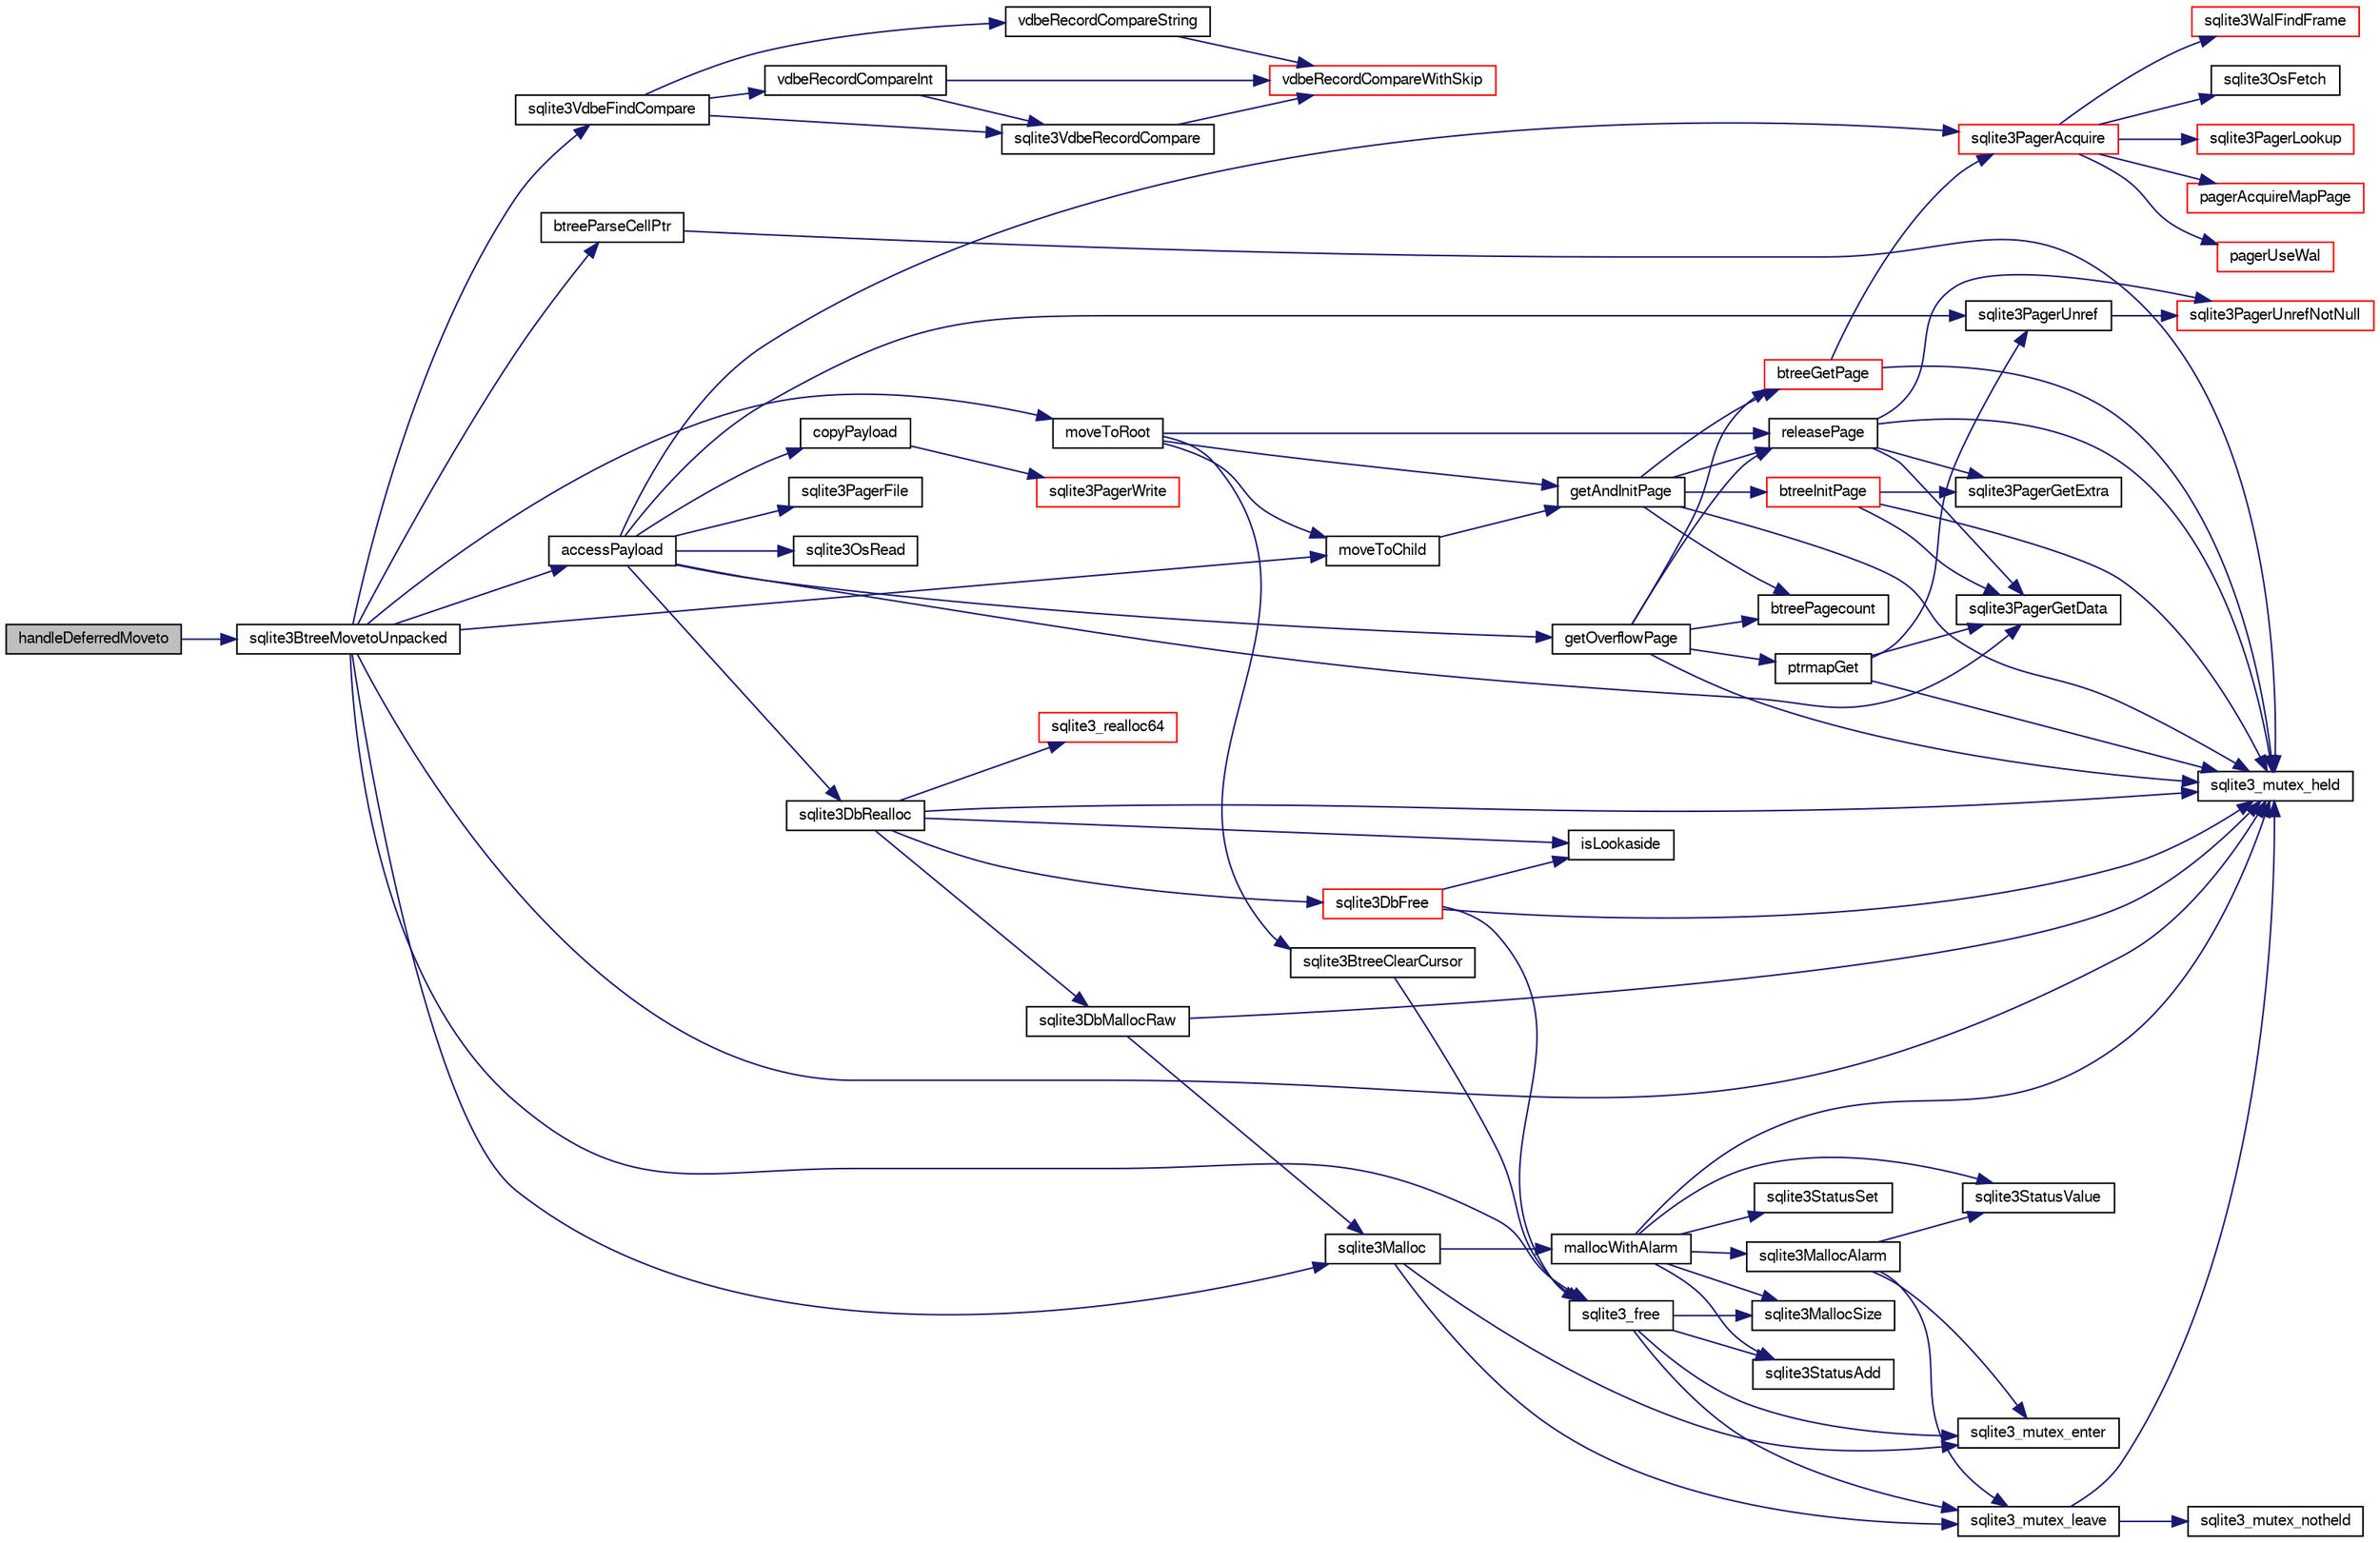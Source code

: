 digraph "handleDeferredMoveto"
{
  edge [fontname="FreeSans",fontsize="10",labelfontname="FreeSans",labelfontsize="10"];
  node [fontname="FreeSans",fontsize="10",shape=record];
  rankdir="LR";
  Node136715 [label="handleDeferredMoveto",height=0.2,width=0.4,color="black", fillcolor="grey75", style="filled", fontcolor="black"];
  Node136715 -> Node136716 [color="midnightblue",fontsize="10",style="solid",fontname="FreeSans"];
  Node136716 [label="sqlite3BtreeMovetoUnpacked",height=0.2,width=0.4,color="black", fillcolor="white", style="filled",URL="$sqlite3_8c.html#a6d0b5aed55d5e85a0a6bfcae169fe579"];
  Node136716 -> Node136717 [color="midnightblue",fontsize="10",style="solid",fontname="FreeSans"];
  Node136717 [label="sqlite3_mutex_held",height=0.2,width=0.4,color="black", fillcolor="white", style="filled",URL="$sqlite3_8c.html#acf77da68932b6bc163c5e68547ecc3e7"];
  Node136716 -> Node136718 [color="midnightblue",fontsize="10",style="solid",fontname="FreeSans"];
  Node136718 [label="sqlite3VdbeFindCompare",height=0.2,width=0.4,color="black", fillcolor="white", style="filled",URL="$sqlite3_8c.html#ad9c940db4ada13b5cafa9db531e0490f"];
  Node136718 -> Node136719 [color="midnightblue",fontsize="10",style="solid",fontname="FreeSans"];
  Node136719 [label="vdbeRecordCompareInt",height=0.2,width=0.4,color="black", fillcolor="white", style="filled",URL="$sqlite3_8c.html#a459104c31aa42ddf98d697d52e21270d"];
  Node136719 -> Node136720 [color="midnightblue",fontsize="10",style="solid",fontname="FreeSans"];
  Node136720 [label="sqlite3VdbeRecordCompare",height=0.2,width=0.4,color="black", fillcolor="white", style="filled",URL="$sqlite3_8c.html#a58c98706c7f8dd49c401c05bfe4932da"];
  Node136720 -> Node136721 [color="midnightblue",fontsize="10",style="solid",fontname="FreeSans"];
  Node136721 [label="vdbeRecordCompareWithSkip",height=0.2,width=0.4,color="red", fillcolor="white", style="filled",URL="$sqlite3_8c.html#a3e4bfdbbc6a8b6120c6df742e0720078"];
  Node136719 -> Node136721 [color="midnightblue",fontsize="10",style="solid",fontname="FreeSans"];
  Node136718 -> Node137008 [color="midnightblue",fontsize="10",style="solid",fontname="FreeSans"];
  Node137008 [label="vdbeRecordCompareString",height=0.2,width=0.4,color="black", fillcolor="white", style="filled",URL="$sqlite3_8c.html#af821a18a0284c3656bc001223fae440b"];
  Node137008 -> Node136721 [color="midnightblue",fontsize="10",style="solid",fontname="FreeSans"];
  Node136718 -> Node136720 [color="midnightblue",fontsize="10",style="solid",fontname="FreeSans"];
  Node136716 -> Node137009 [color="midnightblue",fontsize="10",style="solid",fontname="FreeSans"];
  Node137009 [label="moveToRoot",height=0.2,width=0.4,color="black", fillcolor="white", style="filled",URL="$sqlite3_8c.html#a2b8fb9bf88e10e7e4dedc8da64e7e956"];
  Node137009 -> Node137010 [color="midnightblue",fontsize="10",style="solid",fontname="FreeSans"];
  Node137010 [label="sqlite3BtreeClearCursor",height=0.2,width=0.4,color="black", fillcolor="white", style="filled",URL="$sqlite3_8c.html#ad53903979a58184b0d15593e6f98d9c5"];
  Node137010 -> Node136737 [color="midnightblue",fontsize="10",style="solid",fontname="FreeSans"];
  Node136737 [label="sqlite3_free",height=0.2,width=0.4,color="black", fillcolor="white", style="filled",URL="$sqlite3_8c.html#a6552349e36a8a691af5487999ab09519"];
  Node136737 -> Node136738 [color="midnightblue",fontsize="10",style="solid",fontname="FreeSans"];
  Node136738 [label="sqlite3_mutex_enter",height=0.2,width=0.4,color="black", fillcolor="white", style="filled",URL="$sqlite3_8c.html#a1c12cde690bd89f104de5cbad12a6bf5"];
  Node136737 -> Node136739 [color="midnightblue",fontsize="10",style="solid",fontname="FreeSans"];
  Node136739 [label="sqlite3StatusAdd",height=0.2,width=0.4,color="black", fillcolor="white", style="filled",URL="$sqlite3_8c.html#afa029f93586aeab4cc85360905dae9cd"];
  Node136737 -> Node136735 [color="midnightblue",fontsize="10",style="solid",fontname="FreeSans"];
  Node136735 [label="sqlite3MallocSize",height=0.2,width=0.4,color="black", fillcolor="white", style="filled",URL="$sqlite3_8c.html#acf5d2a5f35270bafb050bd2def576955"];
  Node136737 -> Node136740 [color="midnightblue",fontsize="10",style="solid",fontname="FreeSans"];
  Node136740 [label="sqlite3_mutex_leave",height=0.2,width=0.4,color="black", fillcolor="white", style="filled",URL="$sqlite3_8c.html#a5838d235601dbd3c1fa993555c6bcc93"];
  Node136740 -> Node136717 [color="midnightblue",fontsize="10",style="solid",fontname="FreeSans"];
  Node136740 -> Node136741 [color="midnightblue",fontsize="10",style="solid",fontname="FreeSans"];
  Node136741 [label="sqlite3_mutex_notheld",height=0.2,width=0.4,color="black", fillcolor="white", style="filled",URL="$sqlite3_8c.html#a83967c837c1c000d3b5adcfaa688f5dc"];
  Node137009 -> Node137011 [color="midnightblue",fontsize="10",style="solid",fontname="FreeSans"];
  Node137011 [label="releasePage",height=0.2,width=0.4,color="black", fillcolor="white", style="filled",URL="$sqlite3_8c.html#a92c6fb14f9bcf117440c35116c26d6c4"];
  Node137011 -> Node137012 [color="midnightblue",fontsize="10",style="solid",fontname="FreeSans"];
  Node137012 [label="sqlite3PagerGetExtra",height=0.2,width=0.4,color="black", fillcolor="white", style="filled",URL="$sqlite3_8c.html#a48e879a6d20f06f27390973ab8d59bd7"];
  Node137011 -> Node137013 [color="midnightblue",fontsize="10",style="solid",fontname="FreeSans"];
  Node137013 [label="sqlite3PagerGetData",height=0.2,width=0.4,color="black", fillcolor="white", style="filled",URL="$sqlite3_8c.html#a9dd340e56fb4b7fad4df339595b8d8a2"];
  Node137011 -> Node136717 [color="midnightblue",fontsize="10",style="solid",fontname="FreeSans"];
  Node137011 -> Node137014 [color="midnightblue",fontsize="10",style="solid",fontname="FreeSans"];
  Node137014 [label="sqlite3PagerUnrefNotNull",height=0.2,width=0.4,color="red", fillcolor="white", style="filled",URL="$sqlite3_8c.html#a4b314f96f09f5c68c94672e420e31ab9"];
  Node137009 -> Node137146 [color="midnightblue",fontsize="10",style="solid",fontname="FreeSans"];
  Node137146 [label="getAndInitPage",height=0.2,width=0.4,color="black", fillcolor="white", style="filled",URL="$sqlite3_8c.html#ae85122d12808231a8d58459440a405ab"];
  Node137146 -> Node136717 [color="midnightblue",fontsize="10",style="solid",fontname="FreeSans"];
  Node137146 -> Node137112 [color="midnightblue",fontsize="10",style="solid",fontname="FreeSans"];
  Node137112 [label="btreePagecount",height=0.2,width=0.4,color="black", fillcolor="white", style="filled",URL="$sqlite3_8c.html#a9cc4ac11752c088db89d551ec1495a15"];
  Node137146 -> Node137147 [color="midnightblue",fontsize="10",style="solid",fontname="FreeSans"];
  Node137147 [label="btreeGetPage",height=0.2,width=0.4,color="red", fillcolor="white", style="filled",URL="$sqlite3_8c.html#ac59679e30ceb0190614fbd19a7feb6de"];
  Node137147 -> Node136717 [color="midnightblue",fontsize="10",style="solid",fontname="FreeSans"];
  Node137147 -> Node137114 [color="midnightblue",fontsize="10",style="solid",fontname="FreeSans"];
  Node137114 [label="sqlite3PagerAcquire",height=0.2,width=0.4,color="red", fillcolor="white", style="filled",URL="$sqlite3_8c.html#a22a53daafd2bd778cda390312651f994"];
  Node137114 -> Node137024 [color="midnightblue",fontsize="10",style="solid",fontname="FreeSans"];
  Node137024 [label="pagerUseWal",height=0.2,width=0.4,color="red", fillcolor="white", style="filled",URL="$sqlite3_8c.html#a31def80bfe1de9284d635ba190a5eb68"];
  Node137114 -> Node137050 [color="midnightblue",fontsize="10",style="solid",fontname="FreeSans"];
  Node137050 [label="sqlite3WalFindFrame",height=0.2,width=0.4,color="red", fillcolor="white", style="filled",URL="$sqlite3_8c.html#a70d73def3adcc264f500a63178742708"];
  Node137114 -> Node137040 [color="midnightblue",fontsize="10",style="solid",fontname="FreeSans"];
  Node137040 [label="sqlite3OsFetch",height=0.2,width=0.4,color="black", fillcolor="white", style="filled",URL="$sqlite3_8c.html#ab5b9137b375d5d8a8c216a644056cba7"];
  Node137114 -> Node137044 [color="midnightblue",fontsize="10",style="solid",fontname="FreeSans"];
  Node137044 [label="sqlite3PagerLookup",height=0.2,width=0.4,color="red", fillcolor="white", style="filled",URL="$sqlite3_8c.html#a1252ec03814f64eed236cfb21094cafd"];
  Node137114 -> Node137115 [color="midnightblue",fontsize="10",style="solid",fontname="FreeSans"];
  Node137115 [label="pagerAcquireMapPage",height=0.2,width=0.4,color="red", fillcolor="white", style="filled",URL="$sqlite3_8c.html#affc12640bbd7572ae41f1943f3b8bb3b"];
  Node137146 -> Node137149 [color="midnightblue",fontsize="10",style="solid",fontname="FreeSans"];
  Node137149 [label="btreeInitPage",height=0.2,width=0.4,color="red", fillcolor="white", style="filled",URL="$sqlite3_8c.html#a3fbef3abda22e9a3f72c2873ec0b26a3"];
  Node137149 -> Node136717 [color="midnightblue",fontsize="10",style="solid",fontname="FreeSans"];
  Node137149 -> Node137012 [color="midnightblue",fontsize="10",style="solid",fontname="FreeSans"];
  Node137149 -> Node137013 [color="midnightblue",fontsize="10",style="solid",fontname="FreeSans"];
  Node137146 -> Node137011 [color="midnightblue",fontsize="10",style="solid",fontname="FreeSans"];
  Node137009 -> Node137153 [color="midnightblue",fontsize="10",style="solid",fontname="FreeSans"];
  Node137153 [label="moveToChild",height=0.2,width=0.4,color="black", fillcolor="white", style="filled",URL="$sqlite3_8c.html#a1dbea539dd841af085ba1e1390922237"];
  Node137153 -> Node137146 [color="midnightblue",fontsize="10",style="solid",fontname="FreeSans"];
  Node136716 -> Node137152 [color="midnightblue",fontsize="10",style="solid",fontname="FreeSans"];
  Node137152 [label="btreeParseCellPtr",height=0.2,width=0.4,color="black", fillcolor="white", style="filled",URL="$sqlite3_8c.html#a1eba22ca0ddf563de0b29c64551c759f"];
  Node137152 -> Node136717 [color="midnightblue",fontsize="10",style="solid",fontname="FreeSans"];
  Node136716 -> Node136750 [color="midnightblue",fontsize="10",style="solid",fontname="FreeSans"];
  Node136750 [label="sqlite3Malloc",height=0.2,width=0.4,color="black", fillcolor="white", style="filled",URL="$sqlite3_8c.html#a361a2eaa846b1885f123abe46f5d8b2b"];
  Node136750 -> Node136738 [color="midnightblue",fontsize="10",style="solid",fontname="FreeSans"];
  Node136750 -> Node136751 [color="midnightblue",fontsize="10",style="solid",fontname="FreeSans"];
  Node136751 [label="mallocWithAlarm",height=0.2,width=0.4,color="black", fillcolor="white", style="filled",URL="$sqlite3_8c.html#ab070d5cf8e48ec8a6a43cf025d48598b"];
  Node136751 -> Node136717 [color="midnightblue",fontsize="10",style="solid",fontname="FreeSans"];
  Node136751 -> Node136752 [color="midnightblue",fontsize="10",style="solid",fontname="FreeSans"];
  Node136752 [label="sqlite3StatusSet",height=0.2,width=0.4,color="black", fillcolor="white", style="filled",URL="$sqlite3_8c.html#afec7586c01fcb5ea17dc9d7725a589d9"];
  Node136751 -> Node136753 [color="midnightblue",fontsize="10",style="solid",fontname="FreeSans"];
  Node136753 [label="sqlite3StatusValue",height=0.2,width=0.4,color="black", fillcolor="white", style="filled",URL="$sqlite3_8c.html#a30b8ac296c6e200c1fa57708d52c6ef6"];
  Node136751 -> Node136754 [color="midnightblue",fontsize="10",style="solid",fontname="FreeSans"];
  Node136754 [label="sqlite3MallocAlarm",height=0.2,width=0.4,color="black", fillcolor="white", style="filled",URL="$sqlite3_8c.html#ada66988e8471d1198f3219c062377508"];
  Node136754 -> Node136753 [color="midnightblue",fontsize="10",style="solid",fontname="FreeSans"];
  Node136754 -> Node136740 [color="midnightblue",fontsize="10",style="solid",fontname="FreeSans"];
  Node136754 -> Node136738 [color="midnightblue",fontsize="10",style="solid",fontname="FreeSans"];
  Node136751 -> Node136735 [color="midnightblue",fontsize="10",style="solid",fontname="FreeSans"];
  Node136751 -> Node136739 [color="midnightblue",fontsize="10",style="solid",fontname="FreeSans"];
  Node136750 -> Node136740 [color="midnightblue",fontsize="10",style="solid",fontname="FreeSans"];
  Node136716 -> Node137154 [color="midnightblue",fontsize="10",style="solid",fontname="FreeSans"];
  Node137154 [label="accessPayload",height=0.2,width=0.4,color="black", fillcolor="white", style="filled",URL="$sqlite3_8c.html#acf70e6d3cb6afd54d677b3dffb6959d2"];
  Node137154 -> Node137155 [color="midnightblue",fontsize="10",style="solid",fontname="FreeSans"];
  Node137155 [label="copyPayload",height=0.2,width=0.4,color="black", fillcolor="white", style="filled",URL="$sqlite3_8c.html#aedb2ad4326779a68bc8e012570bda430"];
  Node137155 -> Node137090 [color="midnightblue",fontsize="10",style="solid",fontname="FreeSans"];
  Node137090 [label="sqlite3PagerWrite",height=0.2,width=0.4,color="red", fillcolor="white", style="filled",URL="$sqlite3_8c.html#ad4b8aee028ee99575b0748b299e04ed0"];
  Node137154 -> Node136748 [color="midnightblue",fontsize="10",style="solid",fontname="FreeSans"];
  Node136748 [label="sqlite3DbRealloc",height=0.2,width=0.4,color="black", fillcolor="white", style="filled",URL="$sqlite3_8c.html#ae028f4902a9d29bcaf310ff289ee87dc"];
  Node136748 -> Node136717 [color="midnightblue",fontsize="10",style="solid",fontname="FreeSans"];
  Node136748 -> Node136749 [color="midnightblue",fontsize="10",style="solid",fontname="FreeSans"];
  Node136749 [label="sqlite3DbMallocRaw",height=0.2,width=0.4,color="black", fillcolor="white", style="filled",URL="$sqlite3_8c.html#abbe8be0cf7175e11ddc3e2218fad924e"];
  Node136749 -> Node136717 [color="midnightblue",fontsize="10",style="solid",fontname="FreeSans"];
  Node136749 -> Node136750 [color="midnightblue",fontsize="10",style="solid",fontname="FreeSans"];
  Node136748 -> Node136736 [color="midnightblue",fontsize="10",style="solid",fontname="FreeSans"];
  Node136736 [label="isLookaside",height=0.2,width=0.4,color="black", fillcolor="white", style="filled",URL="$sqlite3_8c.html#a770fa05ff9717b75e16f4d968a77b897"];
  Node136748 -> Node136732 [color="midnightblue",fontsize="10",style="solid",fontname="FreeSans"];
  Node136732 [label="sqlite3DbFree",height=0.2,width=0.4,color="red", fillcolor="white", style="filled",URL="$sqlite3_8c.html#ac70ab821a6607b4a1b909582dc37a069"];
  Node136732 -> Node136717 [color="midnightblue",fontsize="10",style="solid",fontname="FreeSans"];
  Node136732 -> Node136736 [color="midnightblue",fontsize="10",style="solid",fontname="FreeSans"];
  Node136732 -> Node136737 [color="midnightblue",fontsize="10",style="solid",fontname="FreeSans"];
  Node136748 -> Node136755 [color="midnightblue",fontsize="10",style="solid",fontname="FreeSans"];
  Node136755 [label="sqlite3_realloc64",height=0.2,width=0.4,color="red", fillcolor="white", style="filled",URL="$sqlite3_8c.html#a3765a714077ee547e811034236dc9ecd"];
  Node137154 -> Node137156 [color="midnightblue",fontsize="10",style="solid",fontname="FreeSans"];
  Node137156 [label="getOverflowPage",height=0.2,width=0.4,color="black", fillcolor="white", style="filled",URL="$sqlite3_8c.html#af907f898e049d621e2c9dc1ed1d63cf4"];
  Node137156 -> Node136717 [color="midnightblue",fontsize="10",style="solid",fontname="FreeSans"];
  Node137156 -> Node137112 [color="midnightblue",fontsize="10",style="solid",fontname="FreeSans"];
  Node137156 -> Node137157 [color="midnightblue",fontsize="10",style="solid",fontname="FreeSans"];
  Node137157 [label="ptrmapGet",height=0.2,width=0.4,color="black", fillcolor="white", style="filled",URL="$sqlite3_8c.html#ae91bfd9c1bec807a52a384d2ed01934b"];
  Node137157 -> Node136717 [color="midnightblue",fontsize="10",style="solid",fontname="FreeSans"];
  Node137157 -> Node137013 [color="midnightblue",fontsize="10",style="solid",fontname="FreeSans"];
  Node137157 -> Node137113 [color="midnightblue",fontsize="10",style="solid",fontname="FreeSans"];
  Node137113 [label="sqlite3PagerUnref",height=0.2,width=0.4,color="black", fillcolor="white", style="filled",URL="$sqlite3_8c.html#aa9d040b7f24a8a5d99bf96863b52cd15"];
  Node137113 -> Node137014 [color="midnightblue",fontsize="10",style="solid",fontname="FreeSans"];
  Node137156 -> Node137147 [color="midnightblue",fontsize="10",style="solid",fontname="FreeSans"];
  Node137156 -> Node137011 [color="midnightblue",fontsize="10",style="solid",fontname="FreeSans"];
  Node137154 -> Node137158 [color="midnightblue",fontsize="10",style="solid",fontname="FreeSans"];
  Node137158 [label="sqlite3PagerFile",height=0.2,width=0.4,color="black", fillcolor="white", style="filled",URL="$sqlite3_8c.html#a4994718ae281ffc714aa975c5b9b359d"];
  Node137154 -> Node137053 [color="midnightblue",fontsize="10",style="solid",fontname="FreeSans"];
  Node137053 [label="sqlite3OsRead",height=0.2,width=0.4,color="black", fillcolor="white", style="filled",URL="$sqlite3_8c.html#a98ef6b5ed82299d2efc0b5f9e41c877d"];
  Node137154 -> Node137114 [color="midnightblue",fontsize="10",style="solid",fontname="FreeSans"];
  Node137154 -> Node137013 [color="midnightblue",fontsize="10",style="solid",fontname="FreeSans"];
  Node137154 -> Node137113 [color="midnightblue",fontsize="10",style="solid",fontname="FreeSans"];
  Node136716 -> Node136737 [color="midnightblue",fontsize="10",style="solid",fontname="FreeSans"];
  Node136716 -> Node137153 [color="midnightblue",fontsize="10",style="solid",fontname="FreeSans"];
}
